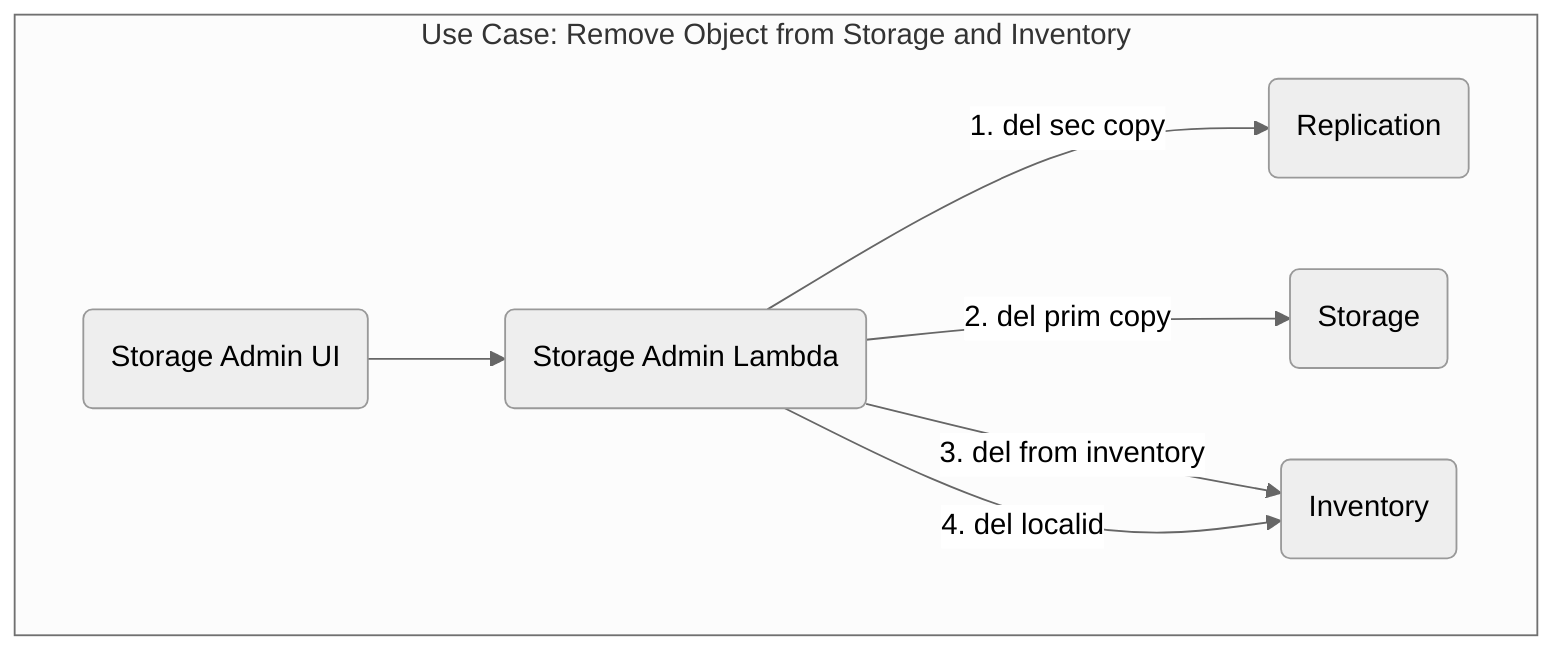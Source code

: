 %%{init: {'theme': 'neutral', 'securityLevel': 'loose'}}%%
graph TD
  SAUI("Storage Admin UI")
  SA("Storage Admin Lambda")
  REPLIC(Replication)
  ST(Storage)
  INV(Inventory)

  subgraph "Use Case: Remove Object from Storage and Inventory"
    SAUI-->SA
    SA-->|"1. del sec copy"|REPLIC
    SA-->|"2. del prim copy"|ST
    SA-->|"3. del from inventory"|INV
    SA-->|"4. del localid"|INV
  end